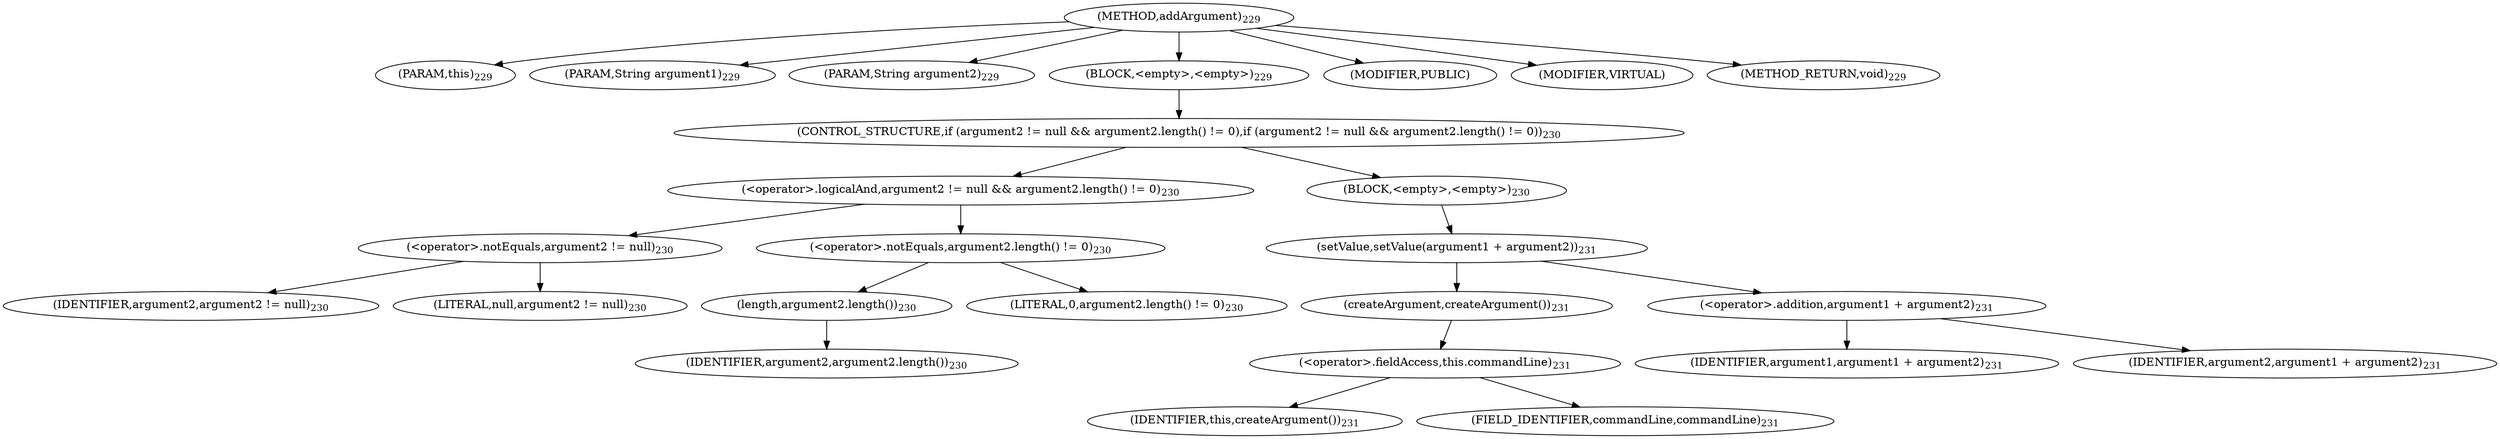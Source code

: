 digraph "addArgument" {  
"270" [label = <(METHOD,addArgument)<SUB>229</SUB>> ]
"271" [label = <(PARAM,this)<SUB>229</SUB>> ]
"272" [label = <(PARAM,String argument1)<SUB>229</SUB>> ]
"273" [label = <(PARAM,String argument2)<SUB>229</SUB>> ]
"274" [label = <(BLOCK,&lt;empty&gt;,&lt;empty&gt;)<SUB>229</SUB>> ]
"275" [label = <(CONTROL_STRUCTURE,if (argument2 != null &amp;&amp; argument2.length() != 0),if (argument2 != null &amp;&amp; argument2.length() != 0))<SUB>230</SUB>> ]
"276" [label = <(&lt;operator&gt;.logicalAnd,argument2 != null &amp;&amp; argument2.length() != 0)<SUB>230</SUB>> ]
"277" [label = <(&lt;operator&gt;.notEquals,argument2 != null)<SUB>230</SUB>> ]
"278" [label = <(IDENTIFIER,argument2,argument2 != null)<SUB>230</SUB>> ]
"279" [label = <(LITERAL,null,argument2 != null)<SUB>230</SUB>> ]
"280" [label = <(&lt;operator&gt;.notEquals,argument2.length() != 0)<SUB>230</SUB>> ]
"281" [label = <(length,argument2.length())<SUB>230</SUB>> ]
"282" [label = <(IDENTIFIER,argument2,argument2.length())<SUB>230</SUB>> ]
"283" [label = <(LITERAL,0,argument2.length() != 0)<SUB>230</SUB>> ]
"284" [label = <(BLOCK,&lt;empty&gt;,&lt;empty&gt;)<SUB>230</SUB>> ]
"285" [label = <(setValue,setValue(argument1 + argument2))<SUB>231</SUB>> ]
"286" [label = <(createArgument,createArgument())<SUB>231</SUB>> ]
"287" [label = <(&lt;operator&gt;.fieldAccess,this.commandLine)<SUB>231</SUB>> ]
"288" [label = <(IDENTIFIER,this,createArgument())<SUB>231</SUB>> ]
"289" [label = <(FIELD_IDENTIFIER,commandLine,commandLine)<SUB>231</SUB>> ]
"290" [label = <(&lt;operator&gt;.addition,argument1 + argument2)<SUB>231</SUB>> ]
"291" [label = <(IDENTIFIER,argument1,argument1 + argument2)<SUB>231</SUB>> ]
"292" [label = <(IDENTIFIER,argument2,argument1 + argument2)<SUB>231</SUB>> ]
"293" [label = <(MODIFIER,PUBLIC)> ]
"294" [label = <(MODIFIER,VIRTUAL)> ]
"295" [label = <(METHOD_RETURN,void)<SUB>229</SUB>> ]
  "270" -> "271" 
  "270" -> "272" 
  "270" -> "273" 
  "270" -> "274" 
  "270" -> "293" 
  "270" -> "294" 
  "270" -> "295" 
  "274" -> "275" 
  "275" -> "276" 
  "275" -> "284" 
  "276" -> "277" 
  "276" -> "280" 
  "277" -> "278" 
  "277" -> "279" 
  "280" -> "281" 
  "280" -> "283" 
  "281" -> "282" 
  "284" -> "285" 
  "285" -> "286" 
  "285" -> "290" 
  "286" -> "287" 
  "287" -> "288" 
  "287" -> "289" 
  "290" -> "291" 
  "290" -> "292" 
}
